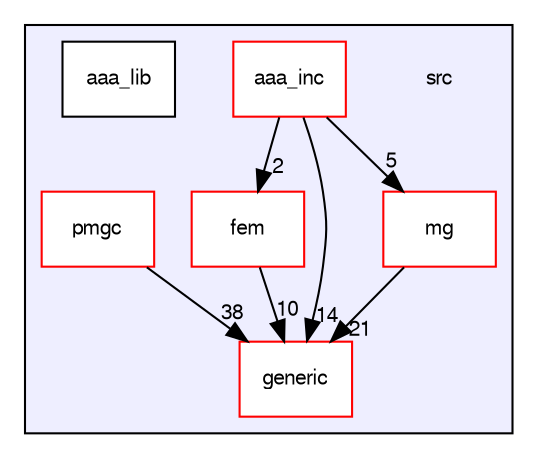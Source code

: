 digraph "src/" {
  compound=true
  node [ fontsize="10", fontname="FreeSans"];
  edge [ labelfontsize="10", labelfontname="FreeSans"];
  subgraph clusterdir_68267d1309a1af8e8297ef4c3efbcdba {
    graph [ bgcolor="#eeeeff", pencolor="black", label="" URL="dir_68267d1309a1af8e8297ef4c3efbcdba.html"];
    dir_68267d1309a1af8e8297ef4c3efbcdba [shape=plaintext label="src"];
    dir_17c7ea3365fe63f08b0927394cad93f6 [shape=box label="aaa_inc" color="red" fillcolor="white" style="filled" URL="dir_17c7ea3365fe63f08b0927394cad93f6.html"];
    dir_2aa8b5717c11c8be5b1b4a8ba7c0be47 [shape=box label="aaa_lib" color="black" fillcolor="white" style="filled" URL="dir_2aa8b5717c11c8be5b1b4a8ba7c0be47.html"];
    dir_325c623946aaadef5114ca9e069898d6 [shape=box label="fem" color="red" fillcolor="white" style="filled" URL="dir_325c623946aaadef5114ca9e069898d6.html"];
    dir_4075b182e53a3873a42d885f4e1e98c4 [shape=box label="generic" color="red" fillcolor="white" style="filled" URL="dir_4075b182e53a3873a42d885f4e1e98c4.html"];
    dir_1d197ef0d9947f4cc1ac44e7f59e2b57 [shape=box label="mg" color="red" fillcolor="white" style="filled" URL="dir_1d197ef0d9947f4cc1ac44e7f59e2b57.html"];
    dir_e7eac49c1a1228b34aea87d37b387ddc [shape=box label="pmgc" color="red" fillcolor="white" style="filled" URL="dir_e7eac49c1a1228b34aea87d37b387ddc.html"];
  }
  dir_1d197ef0d9947f4cc1ac44e7f59e2b57->dir_4075b182e53a3873a42d885f4e1e98c4 [headlabel="21", labeldistance=1.5 headhref="dir_000011_000009.html"];
  dir_e7eac49c1a1228b34aea87d37b387ddc->dir_4075b182e53a3873a42d885f4e1e98c4 [headlabel="38", labeldistance=1.5 headhref="dir_000013_000009.html"];
  dir_325c623946aaadef5114ca9e069898d6->dir_4075b182e53a3873a42d885f4e1e98c4 [headlabel="10", labeldistance=1.5 headhref="dir_000007_000009.html"];
  dir_17c7ea3365fe63f08b0927394cad93f6->dir_1d197ef0d9947f4cc1ac44e7f59e2b57 [headlabel="5", labeldistance=1.5 headhref="dir_000004_000011.html"];
  dir_17c7ea3365fe63f08b0927394cad93f6->dir_325c623946aaadef5114ca9e069898d6 [headlabel="2", labeldistance=1.5 headhref="dir_000004_000007.html"];
  dir_17c7ea3365fe63f08b0927394cad93f6->dir_4075b182e53a3873a42d885f4e1e98c4 [headlabel="14", labeldistance=1.5 headhref="dir_000004_000009.html"];
}
